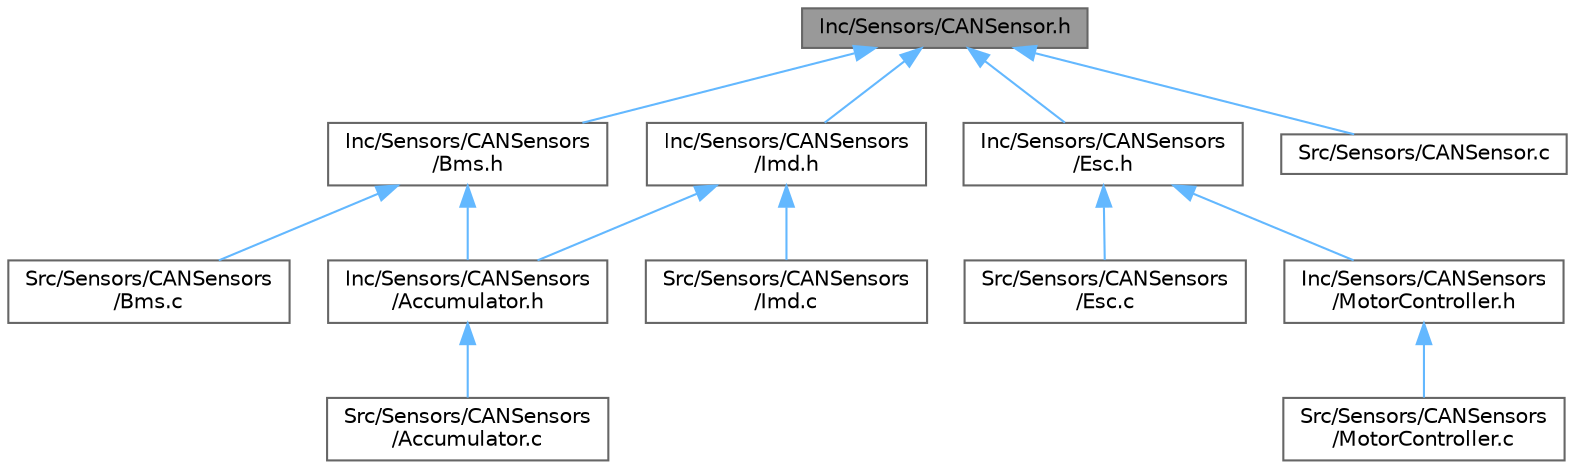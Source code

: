 digraph "Inc/Sensors/CANSensor.h"
{
 // LATEX_PDF_SIZE
  bgcolor="transparent";
  edge [fontname=Helvetica,fontsize=10,labelfontname=Helvetica,labelfontsize=10];
  node [fontname=Helvetica,fontsize=10,shape=box,height=0.2,width=0.4];
  Node1 [label="Inc/Sensors/CANSensor.h",height=0.2,width=0.4,color="gray40", fillcolor="grey60", style="filled", fontcolor="black",tooltip=" "];
  Node1 -> Node2 [dir="back",color="steelblue1",style="solid"];
  Node2 [label="Inc/Sensors/CANSensors\l/Bms.h",height=0.2,width=0.4,color="grey40", fillcolor="white", style="filled",URL="$Bms_8h.html",tooltip=" "];
  Node2 -> Node3 [dir="back",color="steelblue1",style="solid"];
  Node3 [label="Inc/Sensors/CANSensors\l/Accumulator.h",height=0.2,width=0.4,color="grey40", fillcolor="white", style="filled",URL="$Accumulator_8h.html",tooltip=" "];
  Node3 -> Node4 [dir="back",color="steelblue1",style="solid"];
  Node4 [label="Src/Sensors/CANSensors\l/Accumulator.c",height=0.2,width=0.4,color="grey40", fillcolor="white", style="filled",URL="$Accumulator_8c.html",tooltip=" "];
  Node2 -> Node5 [dir="back",color="steelblue1",style="solid"];
  Node5 [label="Src/Sensors/CANSensors\l/Bms.c",height=0.2,width=0.4,color="grey40", fillcolor="white", style="filled",URL="$Bms_8c.html",tooltip=" "];
  Node1 -> Node6 [dir="back",color="steelblue1",style="solid"];
  Node6 [label="Inc/Sensors/CANSensors\l/Esc.h",height=0.2,width=0.4,color="grey40", fillcolor="white", style="filled",URL="$Esc_8h.html",tooltip=" "];
  Node6 -> Node7 [dir="back",color="steelblue1",style="solid"];
  Node7 [label="Inc/Sensors/CANSensors\l/MotorController.h",height=0.2,width=0.4,color="grey40", fillcolor="white", style="filled",URL="$MotorController_8h.html",tooltip=" "];
  Node7 -> Node8 [dir="back",color="steelblue1",style="solid"];
  Node8 [label="Src/Sensors/CANSensors\l/MotorController.c",height=0.2,width=0.4,color="grey40", fillcolor="white", style="filled",URL="$MotorController_8c.html",tooltip=" "];
  Node6 -> Node9 [dir="back",color="steelblue1",style="solid"];
  Node9 [label="Src/Sensors/CANSensors\l/Esc.c",height=0.2,width=0.4,color="grey40", fillcolor="white", style="filled",URL="$Esc_8c.html",tooltip=" "];
  Node1 -> Node10 [dir="back",color="steelblue1",style="solid"];
  Node10 [label="Inc/Sensors/CANSensors\l/Imd.h",height=0.2,width=0.4,color="grey40", fillcolor="white", style="filled",URL="$Imd_8h.html",tooltip=" "];
  Node10 -> Node3 [dir="back",color="steelblue1",style="solid"];
  Node10 -> Node11 [dir="back",color="steelblue1",style="solid"];
  Node11 [label="Src/Sensors/CANSensors\l/Imd.c",height=0.2,width=0.4,color="grey40", fillcolor="white", style="filled",URL="$Imd_8c.html",tooltip=" "];
  Node1 -> Node12 [dir="back",color="steelblue1",style="solid"];
  Node12 [label="Src/Sensors/CANSensor.c",height=0.2,width=0.4,color="grey40", fillcolor="white", style="filled",URL="$CANSensor_8c.html",tooltip=" "];
}
